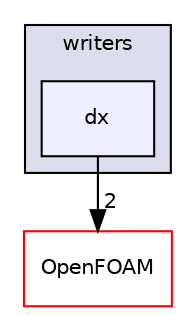 digraph "src/sampling/sampledSurface/writers/dx" {
  bgcolor=transparent;
  compound=true
  node [ fontsize="10", fontname="Helvetica"];
  edge [ labelfontsize="10", labelfontname="Helvetica"];
  subgraph clusterdir_e8fc266228915d4455fb775a69f2b72e {
    graph [ bgcolor="#ddddee", pencolor="black", label="writers" fontname="Helvetica", fontsize="10", URL="dir_e8fc266228915d4455fb775a69f2b72e.html"]
  dir_37003121f2e5c4e94b4ab91d539b28b1 [shape=box, label="dx", style="filled", fillcolor="#eeeeff", pencolor="black", URL="dir_37003121f2e5c4e94b4ab91d539b28b1.html"];
  }
  dir_c5473ff19b20e6ec4dfe5c310b3778a8 [shape=box label="OpenFOAM" color="red" URL="dir_c5473ff19b20e6ec4dfe5c310b3778a8.html"];
  dir_37003121f2e5c4e94b4ab91d539b28b1->dir_c5473ff19b20e6ec4dfe5c310b3778a8 [headlabel="2", labeldistance=1.5 headhref="dir_002686_001927.html"];
}
